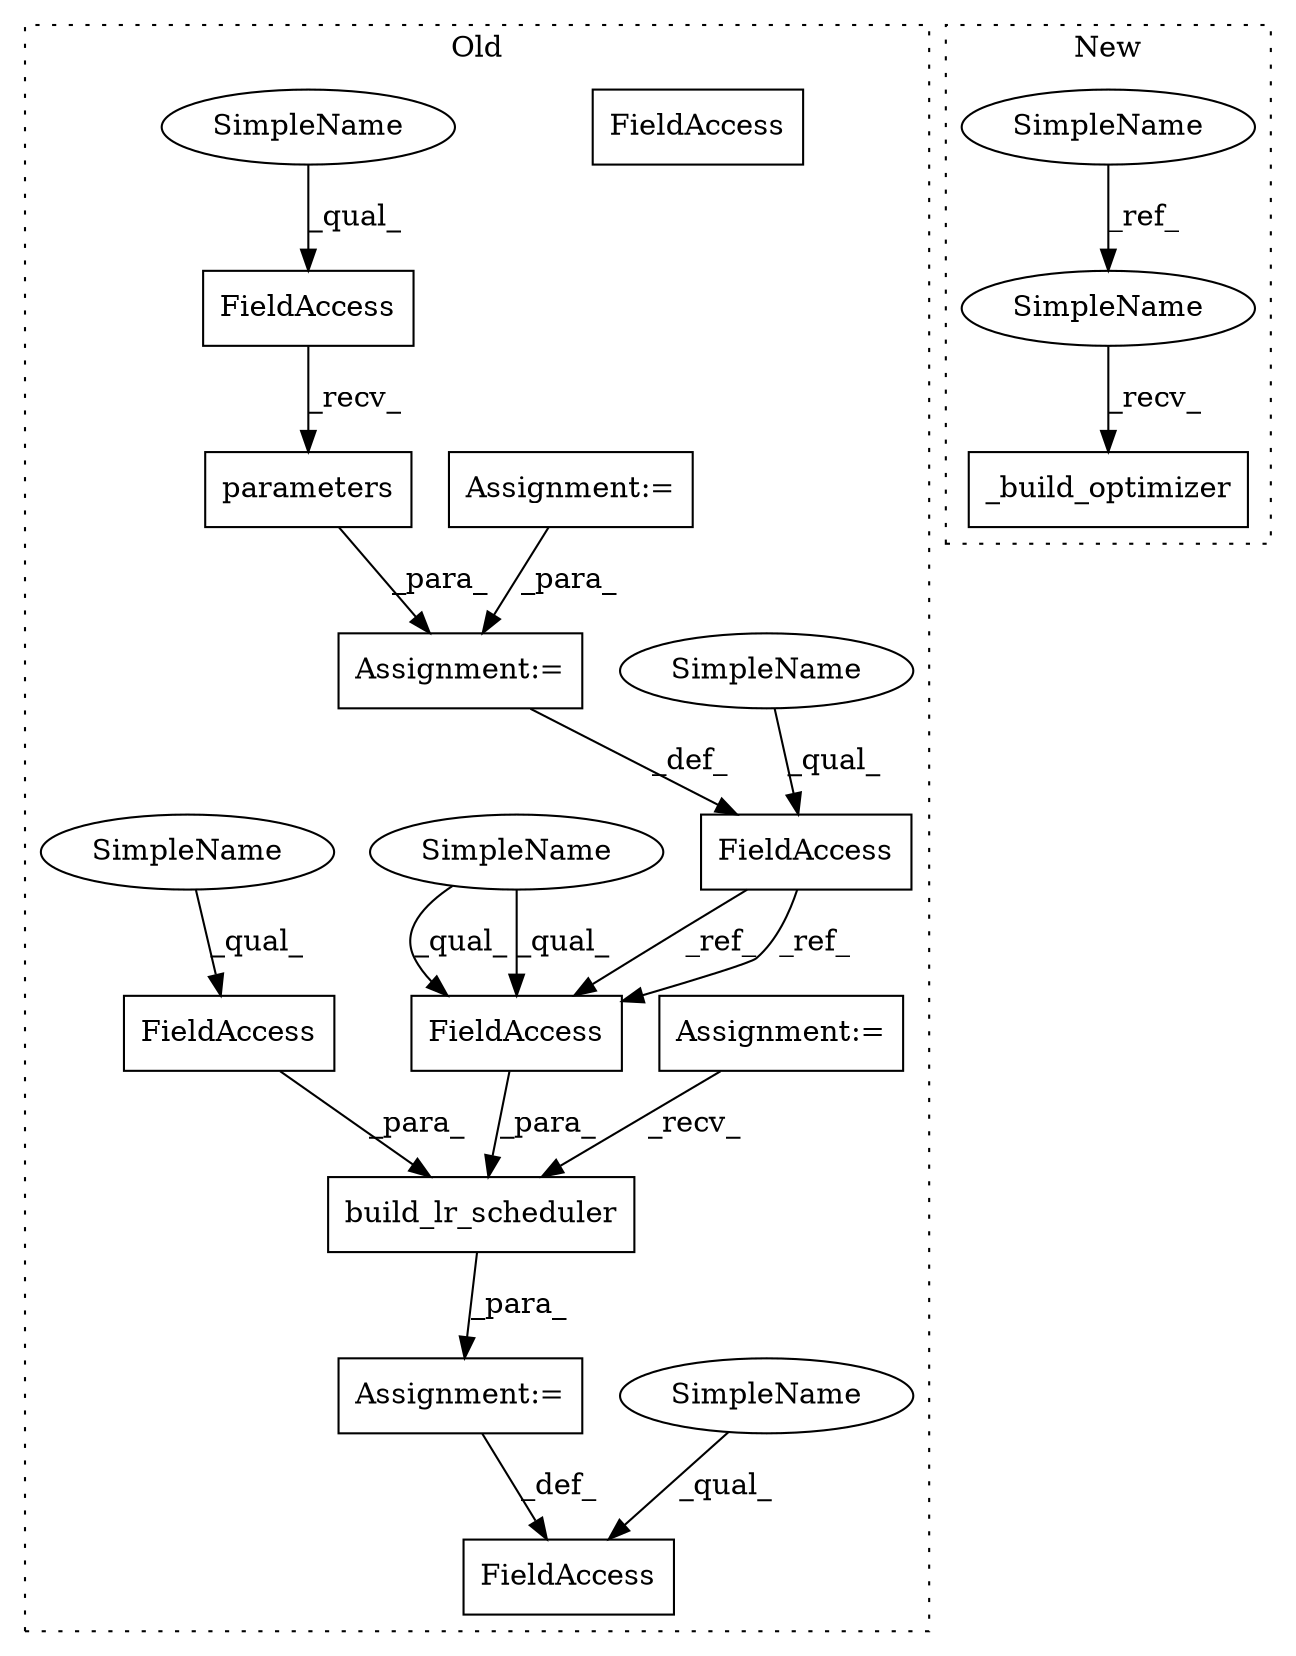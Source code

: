 digraph G {
subgraph cluster0 {
1 [label="parameters" a="32" s="2319" l="12" shape="box"];
3 [label="FieldAccess" a="22" s="2308" l="10" shape="box"];
5 [label="FieldAccess" a="22" s="2390" l="9" shape="box"];
6 [label="Assignment:=" a="7" s="2357" l="1" shape="box"];
7 [label="FieldAccess" a="22" s="2261" l="14" shape="box"];
8 [label="FieldAccess" a="22" s="2400" l="14" shape="box"];
9 [label="FieldAccess" a="22" s="2340" l="17" shape="box"];
10 [label="build_lr_scheduler" a="32" s="2371,2414" l="19,1" shape="box"];
11 [label="Assignment:=" a="7" s="2021" l="5" shape="box"];
12 [label="Assignment:=" a="7" s="1978" l="12" shape="box"];
13 [label="Assignment:=" a="7" s="2275" l="1" shape="box"];
15 [label="SimpleName" a="42" s="2340" l="4" shape="ellipse"];
16 [label="SimpleName" a="42" s="2400" l="4" shape="ellipse"];
17 [label="SimpleName" a="42" s="2390" l="4" shape="ellipse"];
18 [label="SimpleName" a="42" s="2261" l="4" shape="ellipse"];
19 [label="SimpleName" a="42" s="2308" l="4" shape="ellipse"];
20 [label="FieldAccess" a="22" s="2400" l="14" shape="box"];
label = "Old";
style="dotted";
}
subgraph cluster1 {
2 [label="_build_optimizer" a="32" s="2292" l="18" shape="box"];
4 [label="SimpleName" a="42" s="1994" l="4" shape="ellipse"];
14 [label="SimpleName" a="42" s="2287" l="4" shape="ellipse"];
label = "New";
style="dotted";
}
1 -> 13 [label="_para_"];
3 -> 1 [label="_recv_"];
4 -> 14 [label="_ref_"];
5 -> 10 [label="_para_"];
6 -> 9 [label="_def_"];
7 -> 20 [label="_ref_"];
7 -> 20 [label="_ref_"];
10 -> 6 [label="_para_"];
11 -> 13 [label="_para_"];
12 -> 10 [label="_recv_"];
13 -> 7 [label="_def_"];
14 -> 2 [label="_recv_"];
15 -> 9 [label="_qual_"];
16 -> 20 [label="_qual_"];
16 -> 20 [label="_qual_"];
17 -> 5 [label="_qual_"];
18 -> 7 [label="_qual_"];
19 -> 3 [label="_qual_"];
20 -> 10 [label="_para_"];
}